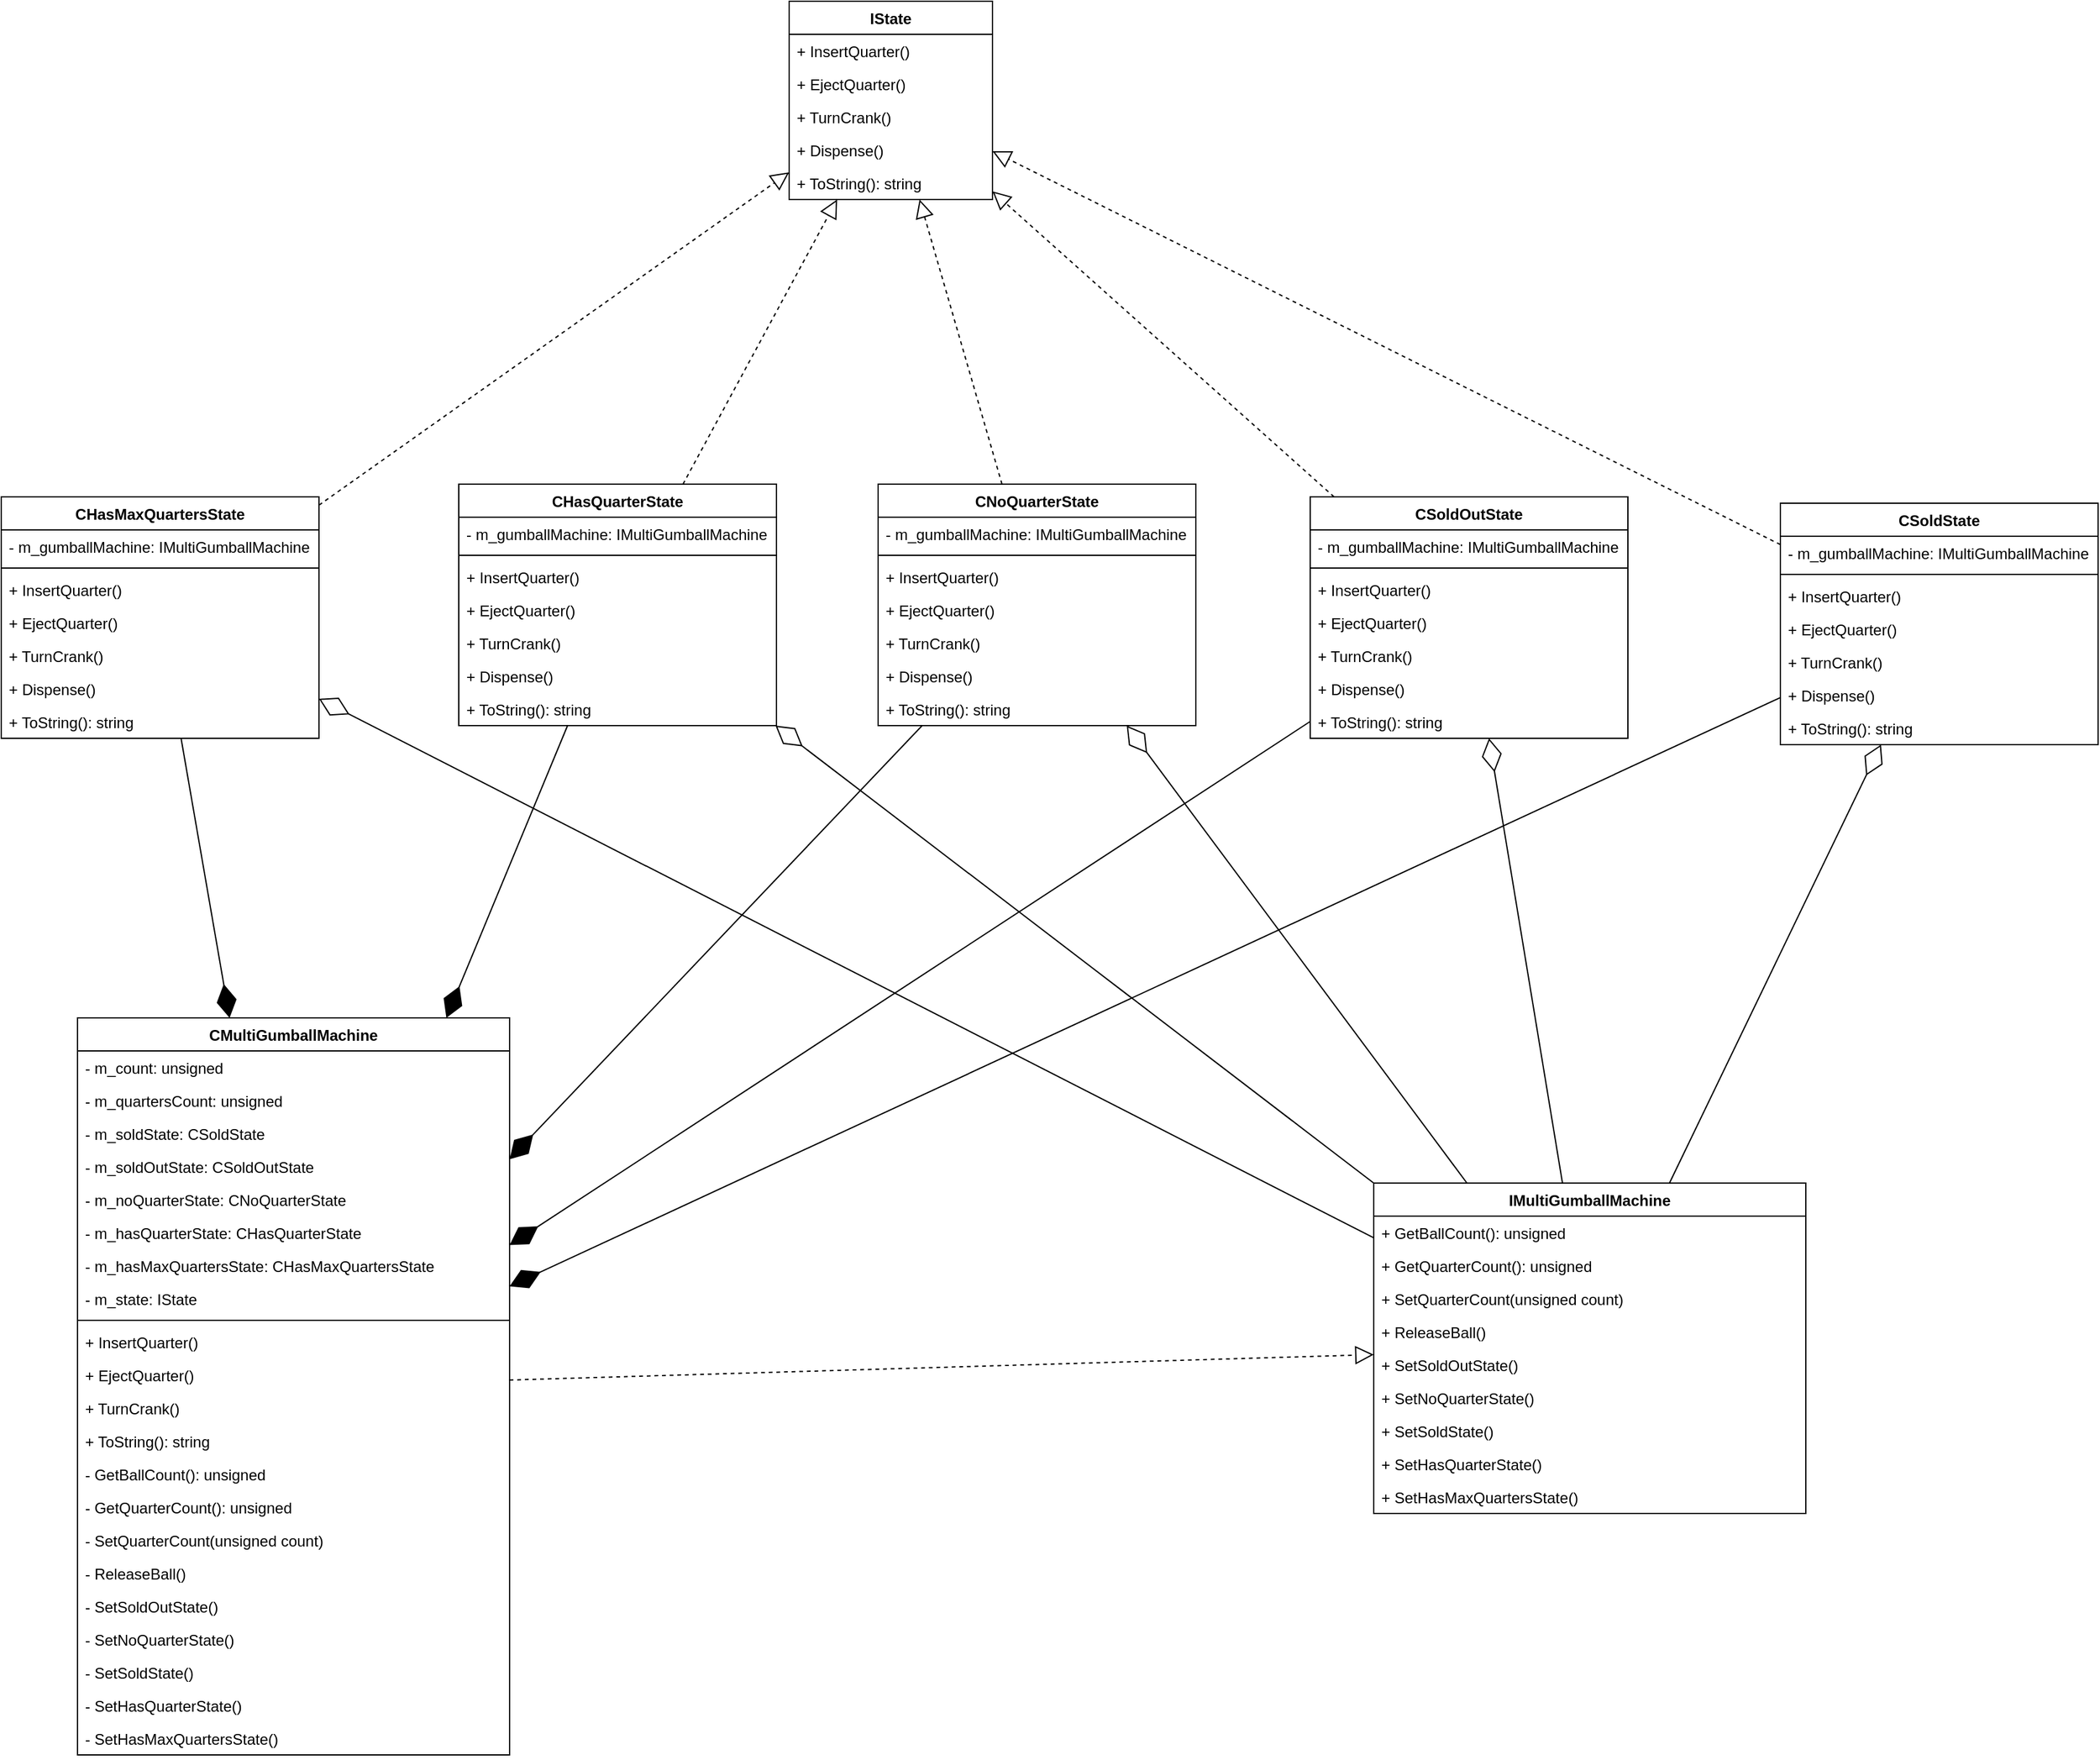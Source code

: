<mxfile version="22.1.5" type="device">
  <diagram name="Страница — 1" id="kN9gFQeaOE8jl3zAbOic">
    <mxGraphModel dx="788" dy="803" grid="1" gridSize="10" guides="1" tooltips="1" connect="1" arrows="1" fold="1" page="1" pageScale="1" pageWidth="827" pageHeight="1169" math="0" shadow="0">
      <root>
        <mxCell id="0" />
        <mxCell id="1" parent="0" />
        <mxCell id="mWVu_xRzKWNHAGZDIE05-1" value="CHasMaxQuartersState" style="swimlane;fontStyle=1;align=center;verticalAlign=top;childLayout=stackLayout;horizontal=1;startSize=26;horizontalStack=0;resizeParent=1;resizeParentMax=0;resizeLast=0;collapsible=1;marginBottom=0;whiteSpace=wrap;html=1;" vertex="1" parent="1">
          <mxGeometry x="1090" y="580" width="250" height="190" as="geometry" />
        </mxCell>
        <mxCell id="mWVu_xRzKWNHAGZDIE05-2" value="- m_gumballMachine: IMultiGumballMachine" style="text;strokeColor=none;fillColor=none;align=left;verticalAlign=top;spacingLeft=4;spacingRight=4;overflow=hidden;rotatable=0;points=[[0,0.5],[1,0.5]];portConstraint=eastwest;whiteSpace=wrap;html=1;" vertex="1" parent="mWVu_xRzKWNHAGZDIE05-1">
          <mxGeometry y="26" width="250" height="26" as="geometry" />
        </mxCell>
        <mxCell id="mWVu_xRzKWNHAGZDIE05-3" value="" style="line;strokeWidth=1;fillColor=none;align=left;verticalAlign=middle;spacingTop=-1;spacingLeft=3;spacingRight=3;rotatable=0;labelPosition=right;points=[];portConstraint=eastwest;strokeColor=inherit;" vertex="1" parent="mWVu_xRzKWNHAGZDIE05-1">
          <mxGeometry y="52" width="250" height="8" as="geometry" />
        </mxCell>
        <mxCell id="mWVu_xRzKWNHAGZDIE05-6" value="+ InsertQuarter()" style="text;strokeColor=none;fillColor=none;align=left;verticalAlign=top;spacingLeft=4;spacingRight=4;overflow=hidden;rotatable=0;points=[[0,0.5],[1,0.5]];portConstraint=eastwest;whiteSpace=wrap;html=1;" vertex="1" parent="mWVu_xRzKWNHAGZDIE05-1">
          <mxGeometry y="60" width="250" height="26" as="geometry" />
        </mxCell>
        <mxCell id="mWVu_xRzKWNHAGZDIE05-7" value="+ EjectQuarter()" style="text;strokeColor=none;fillColor=none;align=left;verticalAlign=top;spacingLeft=4;spacingRight=4;overflow=hidden;rotatable=0;points=[[0,0.5],[1,0.5]];portConstraint=eastwest;whiteSpace=wrap;html=1;" vertex="1" parent="mWVu_xRzKWNHAGZDIE05-1">
          <mxGeometry y="86" width="250" height="26" as="geometry" />
        </mxCell>
        <mxCell id="mWVu_xRzKWNHAGZDIE05-8" value="+ TurnCrank()" style="text;strokeColor=none;fillColor=none;align=left;verticalAlign=top;spacingLeft=4;spacingRight=4;overflow=hidden;rotatable=0;points=[[0,0.5],[1,0.5]];portConstraint=eastwest;whiteSpace=wrap;html=1;" vertex="1" parent="mWVu_xRzKWNHAGZDIE05-1">
          <mxGeometry y="112" width="250" height="26" as="geometry" />
        </mxCell>
        <mxCell id="mWVu_xRzKWNHAGZDIE05-5" value="+ Dispense()" style="text;strokeColor=none;fillColor=none;align=left;verticalAlign=top;spacingLeft=4;spacingRight=4;overflow=hidden;rotatable=0;points=[[0,0.5],[1,0.5]];portConstraint=eastwest;whiteSpace=wrap;html=1;" vertex="1" parent="mWVu_xRzKWNHAGZDIE05-1">
          <mxGeometry y="138" width="250" height="26" as="geometry" />
        </mxCell>
        <mxCell id="mWVu_xRzKWNHAGZDIE05-4" value="+ ToString(): string" style="text;strokeColor=none;fillColor=none;align=left;verticalAlign=top;spacingLeft=4;spacingRight=4;overflow=hidden;rotatable=0;points=[[0,0.5],[1,0.5]];portConstraint=eastwest;whiteSpace=wrap;html=1;" vertex="1" parent="mWVu_xRzKWNHAGZDIE05-1">
          <mxGeometry y="164" width="250" height="26" as="geometry" />
        </mxCell>
        <mxCell id="mWVu_xRzKWNHAGZDIE05-16" value="CHasQuarterState" style="swimlane;fontStyle=1;align=center;verticalAlign=top;childLayout=stackLayout;horizontal=1;startSize=26;horizontalStack=0;resizeParent=1;resizeParentMax=0;resizeLast=0;collapsible=1;marginBottom=0;whiteSpace=wrap;html=1;" vertex="1" parent="1">
          <mxGeometry x="1450" y="570" width="250" height="190" as="geometry" />
        </mxCell>
        <mxCell id="mWVu_xRzKWNHAGZDIE05-17" value="- m_gumballMachine: IMultiGumballMachine" style="text;strokeColor=none;fillColor=none;align=left;verticalAlign=top;spacingLeft=4;spacingRight=4;overflow=hidden;rotatable=0;points=[[0,0.5],[1,0.5]];portConstraint=eastwest;whiteSpace=wrap;html=1;" vertex="1" parent="mWVu_xRzKWNHAGZDIE05-16">
          <mxGeometry y="26" width="250" height="26" as="geometry" />
        </mxCell>
        <mxCell id="mWVu_xRzKWNHAGZDIE05-18" value="" style="line;strokeWidth=1;fillColor=none;align=left;verticalAlign=middle;spacingTop=-1;spacingLeft=3;spacingRight=3;rotatable=0;labelPosition=right;points=[];portConstraint=eastwest;strokeColor=inherit;" vertex="1" parent="mWVu_xRzKWNHAGZDIE05-16">
          <mxGeometry y="52" width="250" height="8" as="geometry" />
        </mxCell>
        <mxCell id="mWVu_xRzKWNHAGZDIE05-19" value="+ InsertQuarter()" style="text;strokeColor=none;fillColor=none;align=left;verticalAlign=top;spacingLeft=4;spacingRight=4;overflow=hidden;rotatable=0;points=[[0,0.5],[1,0.5]];portConstraint=eastwest;whiteSpace=wrap;html=1;" vertex="1" parent="mWVu_xRzKWNHAGZDIE05-16">
          <mxGeometry y="60" width="250" height="26" as="geometry" />
        </mxCell>
        <mxCell id="mWVu_xRzKWNHAGZDIE05-20" value="+ EjectQuarter()" style="text;strokeColor=none;fillColor=none;align=left;verticalAlign=top;spacingLeft=4;spacingRight=4;overflow=hidden;rotatable=0;points=[[0,0.5],[1,0.5]];portConstraint=eastwest;whiteSpace=wrap;html=1;" vertex="1" parent="mWVu_xRzKWNHAGZDIE05-16">
          <mxGeometry y="86" width="250" height="26" as="geometry" />
        </mxCell>
        <mxCell id="mWVu_xRzKWNHAGZDIE05-21" value="+ TurnCrank()" style="text;strokeColor=none;fillColor=none;align=left;verticalAlign=top;spacingLeft=4;spacingRight=4;overflow=hidden;rotatable=0;points=[[0,0.5],[1,0.5]];portConstraint=eastwest;whiteSpace=wrap;html=1;" vertex="1" parent="mWVu_xRzKWNHAGZDIE05-16">
          <mxGeometry y="112" width="250" height="26" as="geometry" />
        </mxCell>
        <mxCell id="mWVu_xRzKWNHAGZDIE05-22" value="+ Dispense()" style="text;strokeColor=none;fillColor=none;align=left;verticalAlign=top;spacingLeft=4;spacingRight=4;overflow=hidden;rotatable=0;points=[[0,0.5],[1,0.5]];portConstraint=eastwest;whiteSpace=wrap;html=1;" vertex="1" parent="mWVu_xRzKWNHAGZDIE05-16">
          <mxGeometry y="138" width="250" height="26" as="geometry" />
        </mxCell>
        <mxCell id="mWVu_xRzKWNHAGZDIE05-23" value="+ ToString(): string" style="text;strokeColor=none;fillColor=none;align=left;verticalAlign=top;spacingLeft=4;spacingRight=4;overflow=hidden;rotatable=0;points=[[0,0.5],[1,0.5]];portConstraint=eastwest;whiteSpace=wrap;html=1;" vertex="1" parent="mWVu_xRzKWNHAGZDIE05-16">
          <mxGeometry y="164" width="250" height="26" as="geometry" />
        </mxCell>
        <mxCell id="mWVu_xRzKWNHAGZDIE05-24" value="CMultiGumballMachine" style="swimlane;fontStyle=1;align=center;verticalAlign=top;childLayout=stackLayout;horizontal=1;startSize=26;horizontalStack=0;resizeParent=1;resizeParentMax=0;resizeLast=0;collapsible=1;marginBottom=0;whiteSpace=wrap;html=1;" vertex="1" parent="1">
          <mxGeometry x="1150" y="990" width="340" height="580" as="geometry" />
        </mxCell>
        <mxCell id="mWVu_xRzKWNHAGZDIE05-25" value="- m_count: unsigned" style="text;strokeColor=none;fillColor=none;align=left;verticalAlign=top;spacingLeft=4;spacingRight=4;overflow=hidden;rotatable=0;points=[[0,0.5],[1,0.5]];portConstraint=eastwest;whiteSpace=wrap;html=1;" vertex="1" parent="mWVu_xRzKWNHAGZDIE05-24">
          <mxGeometry y="26" width="340" height="26" as="geometry" />
        </mxCell>
        <mxCell id="mWVu_xRzKWNHAGZDIE05-29" value="- m_quartersCount: unsigned" style="text;strokeColor=none;fillColor=none;align=left;verticalAlign=top;spacingLeft=4;spacingRight=4;overflow=hidden;rotatable=0;points=[[0,0.5],[1,0.5]];portConstraint=eastwest;whiteSpace=wrap;html=1;" vertex="1" parent="mWVu_xRzKWNHAGZDIE05-24">
          <mxGeometry y="52" width="340" height="26" as="geometry" />
        </mxCell>
        <mxCell id="mWVu_xRzKWNHAGZDIE05-31" value="- m_soldState: CSoldState" style="text;strokeColor=none;fillColor=none;align=left;verticalAlign=top;spacingLeft=4;spacingRight=4;overflow=hidden;rotatable=0;points=[[0,0.5],[1,0.5]];portConstraint=eastwest;whiteSpace=wrap;html=1;" vertex="1" parent="mWVu_xRzKWNHAGZDIE05-24">
          <mxGeometry y="78" width="340" height="26" as="geometry" />
        </mxCell>
        <mxCell id="mWVu_xRzKWNHAGZDIE05-34" value="- m_soldOutState: CSoldOutState" style="text;strokeColor=none;fillColor=none;align=left;verticalAlign=top;spacingLeft=4;spacingRight=4;overflow=hidden;rotatable=0;points=[[0,0.5],[1,0.5]];portConstraint=eastwest;whiteSpace=wrap;html=1;" vertex="1" parent="mWVu_xRzKWNHAGZDIE05-24">
          <mxGeometry y="104" width="340" height="26" as="geometry" />
        </mxCell>
        <mxCell id="mWVu_xRzKWNHAGZDIE05-33" value="- m_noQuarterState: CNoQuarterState" style="text;strokeColor=none;fillColor=none;align=left;verticalAlign=top;spacingLeft=4;spacingRight=4;overflow=hidden;rotatable=0;points=[[0,0.5],[1,0.5]];portConstraint=eastwest;whiteSpace=wrap;html=1;" vertex="1" parent="mWVu_xRzKWNHAGZDIE05-24">
          <mxGeometry y="130" width="340" height="26" as="geometry" />
        </mxCell>
        <mxCell id="mWVu_xRzKWNHAGZDIE05-30" value="- m_hasQuarterState: CHasQuarterState" style="text;strokeColor=none;fillColor=none;align=left;verticalAlign=top;spacingLeft=4;spacingRight=4;overflow=hidden;rotatable=0;points=[[0,0.5],[1,0.5]];portConstraint=eastwest;whiteSpace=wrap;html=1;" vertex="1" parent="mWVu_xRzKWNHAGZDIE05-24">
          <mxGeometry y="156" width="340" height="26" as="geometry" />
        </mxCell>
        <mxCell id="mWVu_xRzKWNHAGZDIE05-32" value="- m_hasMaxQuartersState: CHasMaxQuartersState" style="text;strokeColor=none;fillColor=none;align=left;verticalAlign=top;spacingLeft=4;spacingRight=4;overflow=hidden;rotatable=0;points=[[0,0.5],[1,0.5]];portConstraint=eastwest;whiteSpace=wrap;html=1;" vertex="1" parent="mWVu_xRzKWNHAGZDIE05-24">
          <mxGeometry y="182" width="340" height="26" as="geometry" />
        </mxCell>
        <mxCell id="mWVu_xRzKWNHAGZDIE05-28" value="- m_state: IState" style="text;strokeColor=none;fillColor=none;align=left;verticalAlign=top;spacingLeft=4;spacingRight=4;overflow=hidden;rotatable=0;points=[[0,0.5],[1,0.5]];portConstraint=eastwest;whiteSpace=wrap;html=1;" vertex="1" parent="mWVu_xRzKWNHAGZDIE05-24">
          <mxGeometry y="208" width="340" height="26" as="geometry" />
        </mxCell>
        <mxCell id="mWVu_xRzKWNHAGZDIE05-26" value="" style="line;strokeWidth=1;fillColor=none;align=left;verticalAlign=middle;spacingTop=-1;spacingLeft=3;spacingRight=3;rotatable=0;labelPosition=right;points=[];portConstraint=eastwest;strokeColor=inherit;" vertex="1" parent="mWVu_xRzKWNHAGZDIE05-24">
          <mxGeometry y="234" width="340" height="8" as="geometry" />
        </mxCell>
        <mxCell id="mWVu_xRzKWNHAGZDIE05-27" value="+ InsertQuarter()" style="text;strokeColor=none;fillColor=none;align=left;verticalAlign=top;spacingLeft=4;spacingRight=4;overflow=hidden;rotatable=0;points=[[0,0.5],[1,0.5]];portConstraint=eastwest;whiteSpace=wrap;html=1;" vertex="1" parent="mWVu_xRzKWNHAGZDIE05-24">
          <mxGeometry y="242" width="340" height="26" as="geometry" />
        </mxCell>
        <mxCell id="mWVu_xRzKWNHAGZDIE05-35" value="+ EjectQuarter()" style="text;strokeColor=none;fillColor=none;align=left;verticalAlign=top;spacingLeft=4;spacingRight=4;overflow=hidden;rotatable=0;points=[[0,0.5],[1,0.5]];portConstraint=eastwest;whiteSpace=wrap;html=1;" vertex="1" parent="mWVu_xRzKWNHAGZDIE05-24">
          <mxGeometry y="268" width="340" height="26" as="geometry" />
        </mxCell>
        <mxCell id="mWVu_xRzKWNHAGZDIE05-37" value="+ TurnCrank()" style="text;strokeColor=none;fillColor=none;align=left;verticalAlign=top;spacingLeft=4;spacingRight=4;overflow=hidden;rotatable=0;points=[[0,0.5],[1,0.5]];portConstraint=eastwest;whiteSpace=wrap;html=1;" vertex="1" parent="mWVu_xRzKWNHAGZDIE05-24">
          <mxGeometry y="294" width="340" height="26" as="geometry" />
        </mxCell>
        <mxCell id="mWVu_xRzKWNHAGZDIE05-36" value="+ ToString(): string" style="text;strokeColor=none;fillColor=none;align=left;verticalAlign=top;spacingLeft=4;spacingRight=4;overflow=hidden;rotatable=0;points=[[0,0.5],[1,0.5]];portConstraint=eastwest;whiteSpace=wrap;html=1;" vertex="1" parent="mWVu_xRzKWNHAGZDIE05-24">
          <mxGeometry y="320" width="340" height="26" as="geometry" />
        </mxCell>
        <mxCell id="mWVu_xRzKWNHAGZDIE05-38" value="- GetBallCount(): unsigned" style="text;strokeColor=none;fillColor=none;align=left;verticalAlign=top;spacingLeft=4;spacingRight=4;overflow=hidden;rotatable=0;points=[[0,0.5],[1,0.5]];portConstraint=eastwest;whiteSpace=wrap;html=1;" vertex="1" parent="mWVu_xRzKWNHAGZDIE05-24">
          <mxGeometry y="346" width="340" height="26" as="geometry" />
        </mxCell>
        <mxCell id="mWVu_xRzKWNHAGZDIE05-40" value="- GetQuarterCount(): unsigned" style="text;strokeColor=none;fillColor=none;align=left;verticalAlign=top;spacingLeft=4;spacingRight=4;overflow=hidden;rotatable=0;points=[[0,0.5],[1,0.5]];portConstraint=eastwest;whiteSpace=wrap;html=1;" vertex="1" parent="mWVu_xRzKWNHAGZDIE05-24">
          <mxGeometry y="372" width="340" height="26" as="geometry" />
        </mxCell>
        <mxCell id="mWVu_xRzKWNHAGZDIE05-45" value="- SetQuarterCount(unsigned count)" style="text;strokeColor=none;fillColor=none;align=left;verticalAlign=top;spacingLeft=4;spacingRight=4;overflow=hidden;rotatable=0;points=[[0,0.5],[1,0.5]];portConstraint=eastwest;whiteSpace=wrap;html=1;" vertex="1" parent="mWVu_xRzKWNHAGZDIE05-24">
          <mxGeometry y="398" width="340" height="26" as="geometry" />
        </mxCell>
        <mxCell id="mWVu_xRzKWNHAGZDIE05-44" value="- ReleaseBall()" style="text;strokeColor=none;fillColor=none;align=left;verticalAlign=top;spacingLeft=4;spacingRight=4;overflow=hidden;rotatable=0;points=[[0,0.5],[1,0.5]];portConstraint=eastwest;whiteSpace=wrap;html=1;" vertex="1" parent="mWVu_xRzKWNHAGZDIE05-24">
          <mxGeometry y="424" width="340" height="26" as="geometry" />
        </mxCell>
        <mxCell id="mWVu_xRzKWNHAGZDIE05-43" value="- SetSoldOutState()" style="text;strokeColor=none;fillColor=none;align=left;verticalAlign=top;spacingLeft=4;spacingRight=4;overflow=hidden;rotatable=0;points=[[0,0.5],[1,0.5]];portConstraint=eastwest;whiteSpace=wrap;html=1;" vertex="1" parent="mWVu_xRzKWNHAGZDIE05-24">
          <mxGeometry y="450" width="340" height="26" as="geometry" />
        </mxCell>
        <mxCell id="mWVu_xRzKWNHAGZDIE05-46" value="- SetNoQuarterState()" style="text;strokeColor=none;fillColor=none;align=left;verticalAlign=top;spacingLeft=4;spacingRight=4;overflow=hidden;rotatable=0;points=[[0,0.5],[1,0.5]];portConstraint=eastwest;whiteSpace=wrap;html=1;" vertex="1" parent="mWVu_xRzKWNHAGZDIE05-24">
          <mxGeometry y="476" width="340" height="26" as="geometry" />
        </mxCell>
        <mxCell id="mWVu_xRzKWNHAGZDIE05-42" value="- SetSoldState()" style="text;strokeColor=none;fillColor=none;align=left;verticalAlign=top;spacingLeft=4;spacingRight=4;overflow=hidden;rotatable=0;points=[[0,0.5],[1,0.5]];portConstraint=eastwest;whiteSpace=wrap;html=1;" vertex="1" parent="mWVu_xRzKWNHAGZDIE05-24">
          <mxGeometry y="502" width="340" height="26" as="geometry" />
        </mxCell>
        <mxCell id="mWVu_xRzKWNHAGZDIE05-41" value="- SetHasQuarterState()" style="text;strokeColor=none;fillColor=none;align=left;verticalAlign=top;spacingLeft=4;spacingRight=4;overflow=hidden;rotatable=0;points=[[0,0.5],[1,0.5]];portConstraint=eastwest;whiteSpace=wrap;html=1;" vertex="1" parent="mWVu_xRzKWNHAGZDIE05-24">
          <mxGeometry y="528" width="340" height="26" as="geometry" />
        </mxCell>
        <mxCell id="mWVu_xRzKWNHAGZDIE05-39" value="- SetHasMaxQuartersState()" style="text;strokeColor=none;fillColor=none;align=left;verticalAlign=top;spacingLeft=4;spacingRight=4;overflow=hidden;rotatable=0;points=[[0,0.5],[1,0.5]];portConstraint=eastwest;whiteSpace=wrap;html=1;" vertex="1" parent="mWVu_xRzKWNHAGZDIE05-24">
          <mxGeometry y="554" width="340" height="26" as="geometry" />
        </mxCell>
        <mxCell id="mWVu_xRzKWNHAGZDIE05-47" value="CNoQuarterState" style="swimlane;fontStyle=1;align=center;verticalAlign=top;childLayout=stackLayout;horizontal=1;startSize=26;horizontalStack=0;resizeParent=1;resizeParentMax=0;resizeLast=0;collapsible=1;marginBottom=0;whiteSpace=wrap;html=1;" vertex="1" parent="1">
          <mxGeometry x="1780" y="570" width="250" height="190" as="geometry" />
        </mxCell>
        <mxCell id="mWVu_xRzKWNHAGZDIE05-48" value="- m_gumballMachine: IMultiGumballMachine" style="text;strokeColor=none;fillColor=none;align=left;verticalAlign=top;spacingLeft=4;spacingRight=4;overflow=hidden;rotatable=0;points=[[0,0.5],[1,0.5]];portConstraint=eastwest;whiteSpace=wrap;html=1;" vertex="1" parent="mWVu_xRzKWNHAGZDIE05-47">
          <mxGeometry y="26" width="250" height="26" as="geometry" />
        </mxCell>
        <mxCell id="mWVu_xRzKWNHAGZDIE05-49" value="" style="line;strokeWidth=1;fillColor=none;align=left;verticalAlign=middle;spacingTop=-1;spacingLeft=3;spacingRight=3;rotatable=0;labelPosition=right;points=[];portConstraint=eastwest;strokeColor=inherit;" vertex="1" parent="mWVu_xRzKWNHAGZDIE05-47">
          <mxGeometry y="52" width="250" height="8" as="geometry" />
        </mxCell>
        <mxCell id="mWVu_xRzKWNHAGZDIE05-50" value="+ InsertQuarter()" style="text;strokeColor=none;fillColor=none;align=left;verticalAlign=top;spacingLeft=4;spacingRight=4;overflow=hidden;rotatable=0;points=[[0,0.5],[1,0.5]];portConstraint=eastwest;whiteSpace=wrap;html=1;" vertex="1" parent="mWVu_xRzKWNHAGZDIE05-47">
          <mxGeometry y="60" width="250" height="26" as="geometry" />
        </mxCell>
        <mxCell id="mWVu_xRzKWNHAGZDIE05-51" value="+ EjectQuarter()" style="text;strokeColor=none;fillColor=none;align=left;verticalAlign=top;spacingLeft=4;spacingRight=4;overflow=hidden;rotatable=0;points=[[0,0.5],[1,0.5]];portConstraint=eastwest;whiteSpace=wrap;html=1;" vertex="1" parent="mWVu_xRzKWNHAGZDIE05-47">
          <mxGeometry y="86" width="250" height="26" as="geometry" />
        </mxCell>
        <mxCell id="mWVu_xRzKWNHAGZDIE05-52" value="+ TurnCrank()" style="text;strokeColor=none;fillColor=none;align=left;verticalAlign=top;spacingLeft=4;spacingRight=4;overflow=hidden;rotatable=0;points=[[0,0.5],[1,0.5]];portConstraint=eastwest;whiteSpace=wrap;html=1;" vertex="1" parent="mWVu_xRzKWNHAGZDIE05-47">
          <mxGeometry y="112" width="250" height="26" as="geometry" />
        </mxCell>
        <mxCell id="mWVu_xRzKWNHAGZDIE05-53" value="+ Dispense()" style="text;strokeColor=none;fillColor=none;align=left;verticalAlign=top;spacingLeft=4;spacingRight=4;overflow=hidden;rotatable=0;points=[[0,0.5],[1,0.5]];portConstraint=eastwest;whiteSpace=wrap;html=1;" vertex="1" parent="mWVu_xRzKWNHAGZDIE05-47">
          <mxGeometry y="138" width="250" height="26" as="geometry" />
        </mxCell>
        <mxCell id="mWVu_xRzKWNHAGZDIE05-54" value="+ ToString(): string" style="text;strokeColor=none;fillColor=none;align=left;verticalAlign=top;spacingLeft=4;spacingRight=4;overflow=hidden;rotatable=0;points=[[0,0.5],[1,0.5]];portConstraint=eastwest;whiteSpace=wrap;html=1;" vertex="1" parent="mWVu_xRzKWNHAGZDIE05-47">
          <mxGeometry y="164" width="250" height="26" as="geometry" />
        </mxCell>
        <mxCell id="mWVu_xRzKWNHAGZDIE05-55" value="CSoldOutState" style="swimlane;fontStyle=1;align=center;verticalAlign=top;childLayout=stackLayout;horizontal=1;startSize=26;horizontalStack=0;resizeParent=1;resizeParentMax=0;resizeLast=0;collapsible=1;marginBottom=0;whiteSpace=wrap;html=1;" vertex="1" parent="1">
          <mxGeometry x="2120" y="580" width="250" height="190" as="geometry" />
        </mxCell>
        <mxCell id="mWVu_xRzKWNHAGZDIE05-56" value="- m_gumballMachine: IMultiGumballMachine" style="text;strokeColor=none;fillColor=none;align=left;verticalAlign=top;spacingLeft=4;spacingRight=4;overflow=hidden;rotatable=0;points=[[0,0.5],[1,0.5]];portConstraint=eastwest;whiteSpace=wrap;html=1;" vertex="1" parent="mWVu_xRzKWNHAGZDIE05-55">
          <mxGeometry y="26" width="250" height="26" as="geometry" />
        </mxCell>
        <mxCell id="mWVu_xRzKWNHAGZDIE05-57" value="" style="line;strokeWidth=1;fillColor=none;align=left;verticalAlign=middle;spacingTop=-1;spacingLeft=3;spacingRight=3;rotatable=0;labelPosition=right;points=[];portConstraint=eastwest;strokeColor=inherit;" vertex="1" parent="mWVu_xRzKWNHAGZDIE05-55">
          <mxGeometry y="52" width="250" height="8" as="geometry" />
        </mxCell>
        <mxCell id="mWVu_xRzKWNHAGZDIE05-58" value="+ InsertQuarter()" style="text;strokeColor=none;fillColor=none;align=left;verticalAlign=top;spacingLeft=4;spacingRight=4;overflow=hidden;rotatable=0;points=[[0,0.5],[1,0.5]];portConstraint=eastwest;whiteSpace=wrap;html=1;" vertex="1" parent="mWVu_xRzKWNHAGZDIE05-55">
          <mxGeometry y="60" width="250" height="26" as="geometry" />
        </mxCell>
        <mxCell id="mWVu_xRzKWNHAGZDIE05-59" value="+ EjectQuarter()" style="text;strokeColor=none;fillColor=none;align=left;verticalAlign=top;spacingLeft=4;spacingRight=4;overflow=hidden;rotatable=0;points=[[0,0.5],[1,0.5]];portConstraint=eastwest;whiteSpace=wrap;html=1;" vertex="1" parent="mWVu_xRzKWNHAGZDIE05-55">
          <mxGeometry y="86" width="250" height="26" as="geometry" />
        </mxCell>
        <mxCell id="mWVu_xRzKWNHAGZDIE05-60" value="+ TurnCrank()" style="text;strokeColor=none;fillColor=none;align=left;verticalAlign=top;spacingLeft=4;spacingRight=4;overflow=hidden;rotatable=0;points=[[0,0.5],[1,0.5]];portConstraint=eastwest;whiteSpace=wrap;html=1;" vertex="1" parent="mWVu_xRzKWNHAGZDIE05-55">
          <mxGeometry y="112" width="250" height="26" as="geometry" />
        </mxCell>
        <mxCell id="mWVu_xRzKWNHAGZDIE05-61" value="+ Dispense()" style="text;strokeColor=none;fillColor=none;align=left;verticalAlign=top;spacingLeft=4;spacingRight=4;overflow=hidden;rotatable=0;points=[[0,0.5],[1,0.5]];portConstraint=eastwest;whiteSpace=wrap;html=1;" vertex="1" parent="mWVu_xRzKWNHAGZDIE05-55">
          <mxGeometry y="138" width="250" height="26" as="geometry" />
        </mxCell>
        <mxCell id="mWVu_xRzKWNHAGZDIE05-62" value="+ ToString(): string" style="text;strokeColor=none;fillColor=none;align=left;verticalAlign=top;spacingLeft=4;spacingRight=4;overflow=hidden;rotatable=0;points=[[0,0.5],[1,0.5]];portConstraint=eastwest;whiteSpace=wrap;html=1;" vertex="1" parent="mWVu_xRzKWNHAGZDIE05-55">
          <mxGeometry y="164" width="250" height="26" as="geometry" />
        </mxCell>
        <mxCell id="mWVu_xRzKWNHAGZDIE05-63" value="CSoldState" style="swimlane;fontStyle=1;align=center;verticalAlign=top;childLayout=stackLayout;horizontal=1;startSize=26;horizontalStack=0;resizeParent=1;resizeParentMax=0;resizeLast=0;collapsible=1;marginBottom=0;whiteSpace=wrap;html=1;" vertex="1" parent="1">
          <mxGeometry x="2490" y="585" width="250" height="190" as="geometry" />
        </mxCell>
        <mxCell id="mWVu_xRzKWNHAGZDIE05-64" value="- m_gumballMachine: IMultiGumballMachine" style="text;strokeColor=none;fillColor=none;align=left;verticalAlign=top;spacingLeft=4;spacingRight=4;overflow=hidden;rotatable=0;points=[[0,0.5],[1,0.5]];portConstraint=eastwest;whiteSpace=wrap;html=1;" vertex="1" parent="mWVu_xRzKWNHAGZDIE05-63">
          <mxGeometry y="26" width="250" height="26" as="geometry" />
        </mxCell>
        <mxCell id="mWVu_xRzKWNHAGZDIE05-65" value="" style="line;strokeWidth=1;fillColor=none;align=left;verticalAlign=middle;spacingTop=-1;spacingLeft=3;spacingRight=3;rotatable=0;labelPosition=right;points=[];portConstraint=eastwest;strokeColor=inherit;" vertex="1" parent="mWVu_xRzKWNHAGZDIE05-63">
          <mxGeometry y="52" width="250" height="8" as="geometry" />
        </mxCell>
        <mxCell id="mWVu_xRzKWNHAGZDIE05-66" value="+ InsertQuarter()" style="text;strokeColor=none;fillColor=none;align=left;verticalAlign=top;spacingLeft=4;spacingRight=4;overflow=hidden;rotatable=0;points=[[0,0.5],[1,0.5]];portConstraint=eastwest;whiteSpace=wrap;html=1;" vertex="1" parent="mWVu_xRzKWNHAGZDIE05-63">
          <mxGeometry y="60" width="250" height="26" as="geometry" />
        </mxCell>
        <mxCell id="mWVu_xRzKWNHAGZDIE05-67" value="+ EjectQuarter()" style="text;strokeColor=none;fillColor=none;align=left;verticalAlign=top;spacingLeft=4;spacingRight=4;overflow=hidden;rotatable=0;points=[[0,0.5],[1,0.5]];portConstraint=eastwest;whiteSpace=wrap;html=1;" vertex="1" parent="mWVu_xRzKWNHAGZDIE05-63">
          <mxGeometry y="86" width="250" height="26" as="geometry" />
        </mxCell>
        <mxCell id="mWVu_xRzKWNHAGZDIE05-68" value="+ TurnCrank()" style="text;strokeColor=none;fillColor=none;align=left;verticalAlign=top;spacingLeft=4;spacingRight=4;overflow=hidden;rotatable=0;points=[[0,0.5],[1,0.5]];portConstraint=eastwest;whiteSpace=wrap;html=1;" vertex="1" parent="mWVu_xRzKWNHAGZDIE05-63">
          <mxGeometry y="112" width="250" height="26" as="geometry" />
        </mxCell>
        <mxCell id="mWVu_xRzKWNHAGZDIE05-69" value="+ Dispense()" style="text;strokeColor=none;fillColor=none;align=left;verticalAlign=top;spacingLeft=4;spacingRight=4;overflow=hidden;rotatable=0;points=[[0,0.5],[1,0.5]];portConstraint=eastwest;whiteSpace=wrap;html=1;" vertex="1" parent="mWVu_xRzKWNHAGZDIE05-63">
          <mxGeometry y="138" width="250" height="26" as="geometry" />
        </mxCell>
        <mxCell id="mWVu_xRzKWNHAGZDIE05-70" value="+ ToString(): string" style="text;strokeColor=none;fillColor=none;align=left;verticalAlign=top;spacingLeft=4;spacingRight=4;overflow=hidden;rotatable=0;points=[[0,0.5],[1,0.5]];portConstraint=eastwest;whiteSpace=wrap;html=1;" vertex="1" parent="mWVu_xRzKWNHAGZDIE05-63">
          <mxGeometry y="164" width="250" height="26" as="geometry" />
        </mxCell>
        <mxCell id="mWVu_xRzKWNHAGZDIE05-75" value="IMultiGumballMachine" style="swimlane;fontStyle=1;align=center;verticalAlign=top;childLayout=stackLayout;horizontal=1;startSize=26;horizontalStack=0;resizeParent=1;resizeParentMax=0;resizeLast=0;collapsible=1;marginBottom=0;whiteSpace=wrap;html=1;" vertex="1" parent="1">
          <mxGeometry x="2170" y="1120" width="340" height="260" as="geometry" />
        </mxCell>
        <mxCell id="mWVu_xRzKWNHAGZDIE05-89" value="+ GetBallCount(): unsigned" style="text;strokeColor=none;fillColor=none;align=left;verticalAlign=top;spacingLeft=4;spacingRight=4;overflow=hidden;rotatable=0;points=[[0,0.5],[1,0.5]];portConstraint=eastwest;whiteSpace=wrap;html=1;" vertex="1" parent="mWVu_xRzKWNHAGZDIE05-75">
          <mxGeometry y="26" width="340" height="26" as="geometry" />
        </mxCell>
        <mxCell id="mWVu_xRzKWNHAGZDIE05-90" value="+ GetQuarterCount(): unsigned" style="text;strokeColor=none;fillColor=none;align=left;verticalAlign=top;spacingLeft=4;spacingRight=4;overflow=hidden;rotatable=0;points=[[0,0.5],[1,0.5]];portConstraint=eastwest;whiteSpace=wrap;html=1;" vertex="1" parent="mWVu_xRzKWNHAGZDIE05-75">
          <mxGeometry y="52" width="340" height="26" as="geometry" />
        </mxCell>
        <mxCell id="mWVu_xRzKWNHAGZDIE05-91" value="+ SetQuarterCount(unsigned count)" style="text;strokeColor=none;fillColor=none;align=left;verticalAlign=top;spacingLeft=4;spacingRight=4;overflow=hidden;rotatable=0;points=[[0,0.5],[1,0.5]];portConstraint=eastwest;whiteSpace=wrap;html=1;" vertex="1" parent="mWVu_xRzKWNHAGZDIE05-75">
          <mxGeometry y="78" width="340" height="26" as="geometry" />
        </mxCell>
        <mxCell id="mWVu_xRzKWNHAGZDIE05-92" value="+ ReleaseBall()" style="text;strokeColor=none;fillColor=none;align=left;verticalAlign=top;spacingLeft=4;spacingRight=4;overflow=hidden;rotatable=0;points=[[0,0.5],[1,0.5]];portConstraint=eastwest;whiteSpace=wrap;html=1;" vertex="1" parent="mWVu_xRzKWNHAGZDIE05-75">
          <mxGeometry y="104" width="340" height="26" as="geometry" />
        </mxCell>
        <mxCell id="mWVu_xRzKWNHAGZDIE05-93" value="+ SetSoldOutState()" style="text;strokeColor=none;fillColor=none;align=left;verticalAlign=top;spacingLeft=4;spacingRight=4;overflow=hidden;rotatable=0;points=[[0,0.5],[1,0.5]];portConstraint=eastwest;whiteSpace=wrap;html=1;" vertex="1" parent="mWVu_xRzKWNHAGZDIE05-75">
          <mxGeometry y="130" width="340" height="26" as="geometry" />
        </mxCell>
        <mxCell id="mWVu_xRzKWNHAGZDIE05-94" value="+ SetNoQuarterState()" style="text;strokeColor=none;fillColor=none;align=left;verticalAlign=top;spacingLeft=4;spacingRight=4;overflow=hidden;rotatable=0;points=[[0,0.5],[1,0.5]];portConstraint=eastwest;whiteSpace=wrap;html=1;" vertex="1" parent="mWVu_xRzKWNHAGZDIE05-75">
          <mxGeometry y="156" width="340" height="26" as="geometry" />
        </mxCell>
        <mxCell id="mWVu_xRzKWNHAGZDIE05-95" value="+ SetSoldState()" style="text;strokeColor=none;fillColor=none;align=left;verticalAlign=top;spacingLeft=4;spacingRight=4;overflow=hidden;rotatable=0;points=[[0,0.5],[1,0.5]];portConstraint=eastwest;whiteSpace=wrap;html=1;" vertex="1" parent="mWVu_xRzKWNHAGZDIE05-75">
          <mxGeometry y="182" width="340" height="26" as="geometry" />
        </mxCell>
        <mxCell id="mWVu_xRzKWNHAGZDIE05-96" value="+ SetHasQuarterState()" style="text;strokeColor=none;fillColor=none;align=left;verticalAlign=top;spacingLeft=4;spacingRight=4;overflow=hidden;rotatable=0;points=[[0,0.5],[1,0.5]];portConstraint=eastwest;whiteSpace=wrap;html=1;" vertex="1" parent="mWVu_xRzKWNHAGZDIE05-75">
          <mxGeometry y="208" width="340" height="26" as="geometry" />
        </mxCell>
        <mxCell id="mWVu_xRzKWNHAGZDIE05-97" value="+ SetHasMaxQuartersState()" style="text;strokeColor=none;fillColor=none;align=left;verticalAlign=top;spacingLeft=4;spacingRight=4;overflow=hidden;rotatable=0;points=[[0,0.5],[1,0.5]];portConstraint=eastwest;whiteSpace=wrap;html=1;" vertex="1" parent="mWVu_xRzKWNHAGZDIE05-75">
          <mxGeometry y="234" width="340" height="26" as="geometry" />
        </mxCell>
        <mxCell id="mWVu_xRzKWNHAGZDIE05-98" value="IState" style="swimlane;fontStyle=1;align=center;verticalAlign=top;childLayout=stackLayout;horizontal=1;startSize=26;horizontalStack=0;resizeParent=1;resizeParentMax=0;resizeLast=0;collapsible=1;marginBottom=0;whiteSpace=wrap;html=1;" vertex="1" parent="1">
          <mxGeometry x="1710" y="190" width="160" height="156" as="geometry" />
        </mxCell>
        <mxCell id="mWVu_xRzKWNHAGZDIE05-101" value="+ InsertQuarter()" style="text;strokeColor=none;fillColor=none;align=left;verticalAlign=top;spacingLeft=4;spacingRight=4;overflow=hidden;rotatable=0;points=[[0,0.5],[1,0.5]];portConstraint=eastwest;whiteSpace=wrap;html=1;" vertex="1" parent="mWVu_xRzKWNHAGZDIE05-98">
          <mxGeometry y="26" width="160" height="26" as="geometry" />
        </mxCell>
        <mxCell id="mWVu_xRzKWNHAGZDIE05-103" value="+ EjectQuarter()" style="text;strokeColor=none;fillColor=none;align=left;verticalAlign=top;spacingLeft=4;spacingRight=4;overflow=hidden;rotatable=0;points=[[0,0.5],[1,0.5]];portConstraint=eastwest;whiteSpace=wrap;html=1;" vertex="1" parent="mWVu_xRzKWNHAGZDIE05-98">
          <mxGeometry y="52" width="160" height="26" as="geometry" />
        </mxCell>
        <mxCell id="mWVu_xRzKWNHAGZDIE05-104" value="+ TurnCrank()" style="text;strokeColor=none;fillColor=none;align=left;verticalAlign=top;spacingLeft=4;spacingRight=4;overflow=hidden;rotatable=0;points=[[0,0.5],[1,0.5]];portConstraint=eastwest;whiteSpace=wrap;html=1;" vertex="1" parent="mWVu_xRzKWNHAGZDIE05-98">
          <mxGeometry y="78" width="160" height="26" as="geometry" />
        </mxCell>
        <mxCell id="mWVu_xRzKWNHAGZDIE05-105" value="+ Dispense()" style="text;strokeColor=none;fillColor=none;align=left;verticalAlign=top;spacingLeft=4;spacingRight=4;overflow=hidden;rotatable=0;points=[[0,0.5],[1,0.5]];portConstraint=eastwest;whiteSpace=wrap;html=1;" vertex="1" parent="mWVu_xRzKWNHAGZDIE05-98">
          <mxGeometry y="104" width="160" height="26" as="geometry" />
        </mxCell>
        <mxCell id="mWVu_xRzKWNHAGZDIE05-102" value="+ ToString(): string" style="text;strokeColor=none;fillColor=none;align=left;verticalAlign=top;spacingLeft=4;spacingRight=4;overflow=hidden;rotatable=0;points=[[0,0.5],[1,0.5]];portConstraint=eastwest;whiteSpace=wrap;html=1;" vertex="1" parent="mWVu_xRzKWNHAGZDIE05-98">
          <mxGeometry y="130" width="160" height="26" as="geometry" />
        </mxCell>
        <mxCell id="mWVu_xRzKWNHAGZDIE05-106" value="" style="endArrow=block;dashed=1;endFill=0;endSize=12;html=1;rounded=0;" edge="1" parent="1" source="mWVu_xRzKWNHAGZDIE05-24" target="mWVu_xRzKWNHAGZDIE05-75">
          <mxGeometry width="160" relative="1" as="geometry">
            <mxPoint x="1434" y="1230" as="sourcePoint" />
            <mxPoint x="1594" y="1230" as="targetPoint" />
          </mxGeometry>
        </mxCell>
        <mxCell id="mWVu_xRzKWNHAGZDIE05-108" value="" style="endArrow=block;dashed=1;endFill=0;endSize=12;html=1;rounded=0;" edge="1" parent="1" source="mWVu_xRzKWNHAGZDIE05-1" target="mWVu_xRzKWNHAGZDIE05-98">
          <mxGeometry width="160" relative="1" as="geometry">
            <mxPoint x="1110" y="380" as="sourcePoint" />
            <mxPoint x="1270" y="380" as="targetPoint" />
          </mxGeometry>
        </mxCell>
        <mxCell id="mWVu_xRzKWNHAGZDIE05-109" value="" style="endArrow=block;dashed=1;endFill=0;endSize=12;html=1;rounded=0;" edge="1" parent="1" source="mWVu_xRzKWNHAGZDIE05-16" target="mWVu_xRzKWNHAGZDIE05-98">
          <mxGeometry width="160" relative="1" as="geometry">
            <mxPoint x="1110" y="380" as="sourcePoint" />
            <mxPoint x="1270" y="380" as="targetPoint" />
          </mxGeometry>
        </mxCell>
        <mxCell id="mWVu_xRzKWNHAGZDIE05-110" value="" style="endArrow=block;dashed=1;endFill=0;endSize=12;html=1;rounded=0;" edge="1" parent="1" source="mWVu_xRzKWNHAGZDIE05-47" target="mWVu_xRzKWNHAGZDIE05-98">
          <mxGeometry width="160" relative="1" as="geometry">
            <mxPoint x="1110" y="380" as="sourcePoint" />
            <mxPoint x="1270" y="380" as="targetPoint" />
          </mxGeometry>
        </mxCell>
        <mxCell id="mWVu_xRzKWNHAGZDIE05-111" value="" style="endArrow=block;dashed=1;endFill=0;endSize=12;html=1;rounded=0;" edge="1" parent="1" source="mWVu_xRzKWNHAGZDIE05-55" target="mWVu_xRzKWNHAGZDIE05-98">
          <mxGeometry width="160" relative="1" as="geometry">
            <mxPoint x="1740" y="380" as="sourcePoint" />
            <mxPoint x="1900" y="380" as="targetPoint" />
          </mxGeometry>
        </mxCell>
        <mxCell id="mWVu_xRzKWNHAGZDIE05-112" value="" style="endArrow=block;dashed=1;endFill=0;endSize=12;html=1;rounded=0;" edge="1" parent="1" source="mWVu_xRzKWNHAGZDIE05-63" target="mWVu_xRzKWNHAGZDIE05-98">
          <mxGeometry width="160" relative="1" as="geometry">
            <mxPoint x="1740" y="380" as="sourcePoint" />
            <mxPoint x="1900" y="380" as="targetPoint" />
          </mxGeometry>
        </mxCell>
        <mxCell id="mWVu_xRzKWNHAGZDIE05-113" value="" style="endArrow=diamondThin;endFill=1;endSize=24;html=1;rounded=0;" edge="1" parent="1" source="mWVu_xRzKWNHAGZDIE05-1" target="mWVu_xRzKWNHAGZDIE05-24">
          <mxGeometry width="160" relative="1" as="geometry">
            <mxPoint x="1000" y="920" as="sourcePoint" />
            <mxPoint x="1160" y="920" as="targetPoint" />
          </mxGeometry>
        </mxCell>
        <mxCell id="mWVu_xRzKWNHAGZDIE05-115" value="" style="endArrow=diamondThin;endFill=1;endSize=24;html=1;rounded=0;" edge="1" parent="1" source="mWVu_xRzKWNHAGZDIE05-16" target="mWVu_xRzKWNHAGZDIE05-24">
          <mxGeometry width="160" relative="1" as="geometry">
            <mxPoint x="1600" y="940" as="sourcePoint" />
            <mxPoint x="1760" y="940" as="targetPoint" />
          </mxGeometry>
        </mxCell>
        <mxCell id="mWVu_xRzKWNHAGZDIE05-116" value="" style="endArrow=diamondThin;endFill=0;endSize=24;html=1;rounded=0;" edge="1" parent="1" source="mWVu_xRzKWNHAGZDIE05-75" target="mWVu_xRzKWNHAGZDIE05-47">
          <mxGeometry width="160" relative="1" as="geometry">
            <mxPoint x="1650" y="970" as="sourcePoint" />
            <mxPoint x="1810" y="970" as="targetPoint" />
          </mxGeometry>
        </mxCell>
        <mxCell id="mWVu_xRzKWNHAGZDIE05-117" value="" style="endArrow=diamondThin;endFill=1;endSize=24;html=1;rounded=0;" edge="1" parent="1" source="mWVu_xRzKWNHAGZDIE05-47" target="mWVu_xRzKWNHAGZDIE05-24">
          <mxGeometry width="160" relative="1" as="geometry">
            <mxPoint x="1610" y="890" as="sourcePoint" />
            <mxPoint x="1770" y="890" as="targetPoint" />
          </mxGeometry>
        </mxCell>
        <mxCell id="mWVu_xRzKWNHAGZDIE05-118" value="" style="endArrow=diamondThin;endFill=1;endSize=24;html=1;rounded=0;" edge="1" parent="1" source="mWVu_xRzKWNHAGZDIE05-55" target="mWVu_xRzKWNHAGZDIE05-24">
          <mxGeometry width="160" relative="1" as="geometry">
            <mxPoint x="1590" y="1110" as="sourcePoint" />
            <mxPoint x="1750" y="1110" as="targetPoint" />
          </mxGeometry>
        </mxCell>
        <mxCell id="mWVu_xRzKWNHAGZDIE05-119" value="" style="endArrow=diamondThin;endFill=1;endSize=24;html=1;rounded=0;" edge="1" parent="1" source="mWVu_xRzKWNHAGZDIE05-63" target="mWVu_xRzKWNHAGZDIE05-24">
          <mxGeometry width="160" relative="1" as="geometry">
            <mxPoint x="1970" y="950" as="sourcePoint" />
            <mxPoint x="2130" y="950" as="targetPoint" />
          </mxGeometry>
        </mxCell>
        <mxCell id="mWVu_xRzKWNHAGZDIE05-120" value="" style="endArrow=diamondThin;endFill=0;endSize=24;html=1;rounded=0;" edge="1" parent="1" source="mWVu_xRzKWNHAGZDIE05-75" target="mWVu_xRzKWNHAGZDIE05-55">
          <mxGeometry width="160" relative="1" as="geometry">
            <mxPoint x="1890" y="1120" as="sourcePoint" />
            <mxPoint x="2050" y="1120" as="targetPoint" />
          </mxGeometry>
        </mxCell>
        <mxCell id="mWVu_xRzKWNHAGZDIE05-121" value="" style="endArrow=diamondThin;endFill=0;endSize=24;html=1;rounded=0;" edge="1" parent="1" source="mWVu_xRzKWNHAGZDIE05-75" target="mWVu_xRzKWNHAGZDIE05-63">
          <mxGeometry width="160" relative="1" as="geometry">
            <mxPoint x="2490" y="990" as="sourcePoint" />
            <mxPoint x="2510" y="990" as="targetPoint" />
          </mxGeometry>
        </mxCell>
        <mxCell id="mWVu_xRzKWNHAGZDIE05-122" value="" style="endArrow=diamondThin;endFill=0;endSize=24;html=1;rounded=0;" edge="1" parent="1" source="mWVu_xRzKWNHAGZDIE05-75" target="mWVu_xRzKWNHAGZDIE05-16">
          <mxGeometry width="160" relative="1" as="geometry">
            <mxPoint x="1760" y="1130" as="sourcePoint" />
            <mxPoint x="1920" y="1130" as="targetPoint" />
          </mxGeometry>
        </mxCell>
        <mxCell id="mWVu_xRzKWNHAGZDIE05-123" value="" style="endArrow=diamondThin;endFill=0;endSize=24;html=1;rounded=0;" edge="1" parent="1" source="mWVu_xRzKWNHAGZDIE05-75" target="mWVu_xRzKWNHAGZDIE05-1">
          <mxGeometry width="160" relative="1" as="geometry">
            <mxPoint x="1750" y="1100" as="sourcePoint" />
            <mxPoint x="1910" y="1100" as="targetPoint" />
          </mxGeometry>
        </mxCell>
      </root>
    </mxGraphModel>
  </diagram>
</mxfile>
